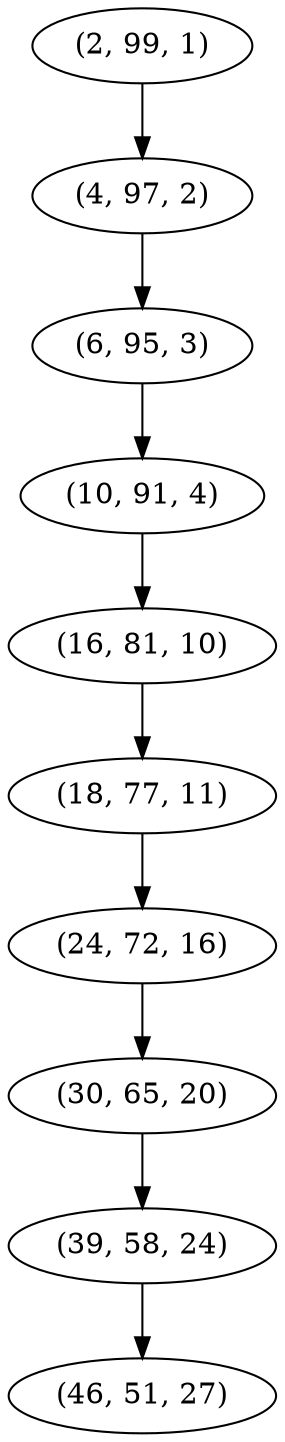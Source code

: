 digraph tree {
    "(2, 99, 1)";
    "(4, 97, 2)";
    "(6, 95, 3)";
    "(10, 91, 4)";
    "(16, 81, 10)";
    "(18, 77, 11)";
    "(24, 72, 16)";
    "(30, 65, 20)";
    "(39, 58, 24)";
    "(46, 51, 27)";
    "(2, 99, 1)" -> "(4, 97, 2)";
    "(4, 97, 2)" -> "(6, 95, 3)";
    "(6, 95, 3)" -> "(10, 91, 4)";
    "(10, 91, 4)" -> "(16, 81, 10)";
    "(16, 81, 10)" -> "(18, 77, 11)";
    "(18, 77, 11)" -> "(24, 72, 16)";
    "(24, 72, 16)" -> "(30, 65, 20)";
    "(30, 65, 20)" -> "(39, 58, 24)";
    "(39, 58, 24)" -> "(46, 51, 27)";
}
